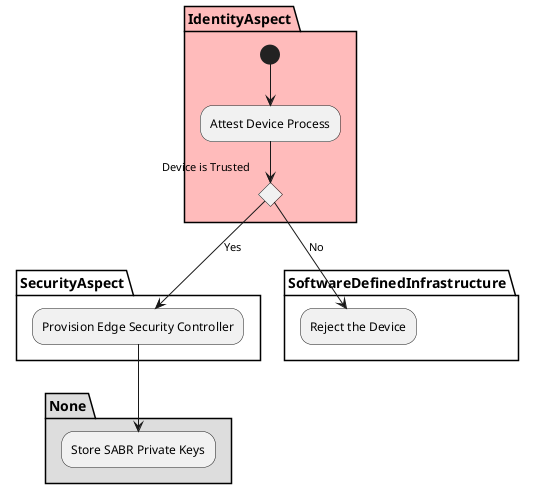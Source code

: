 @startuml
partition "IdentityAspect" #ffbbbb {
(*) --> "Attest Device Process"
}
partition "IdentityAspect" #ffbbbb {
"Attest Device Process" --> if "Device is Trusted" then
}
partition "SecurityAspect" pink {
else
--> [Yes] "Provision Edge Security Controller"
}
partition "SoftwareDefinedInfrastructure" lightyellow {
else
--> [No] "Reject the Device"
}
partition "None" #dddddd {
"Provision Edge Security Controller" --> "Store SABR Private Keys"
}

@enduml
